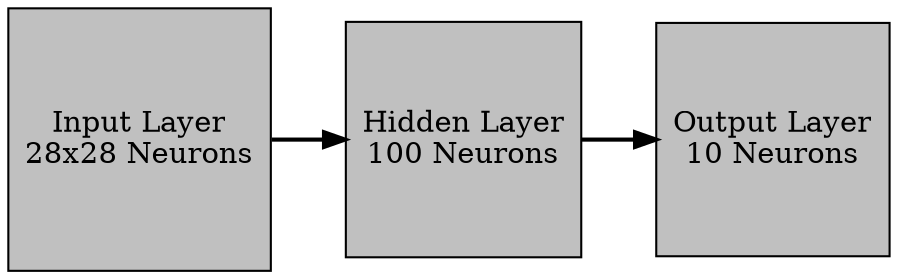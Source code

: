 digraph D { 
    dpi=300
    rankdir=LR
    n1 [shape=square,style=filled,fillcolor=grey,label="Input Layer\n28x28 Neurons", width=1.4]
    n2 [shape=square,style=filled,fillcolor=grey,label="Hidden Layer\n100 Neurons", width=1.4]
    n3 [shape=square,style=filled,fillcolor=grey,label="Output Layer\n10 Neurons", width=1.4]

    n1 -> n2 -> n3 [penwidth=2];
}
